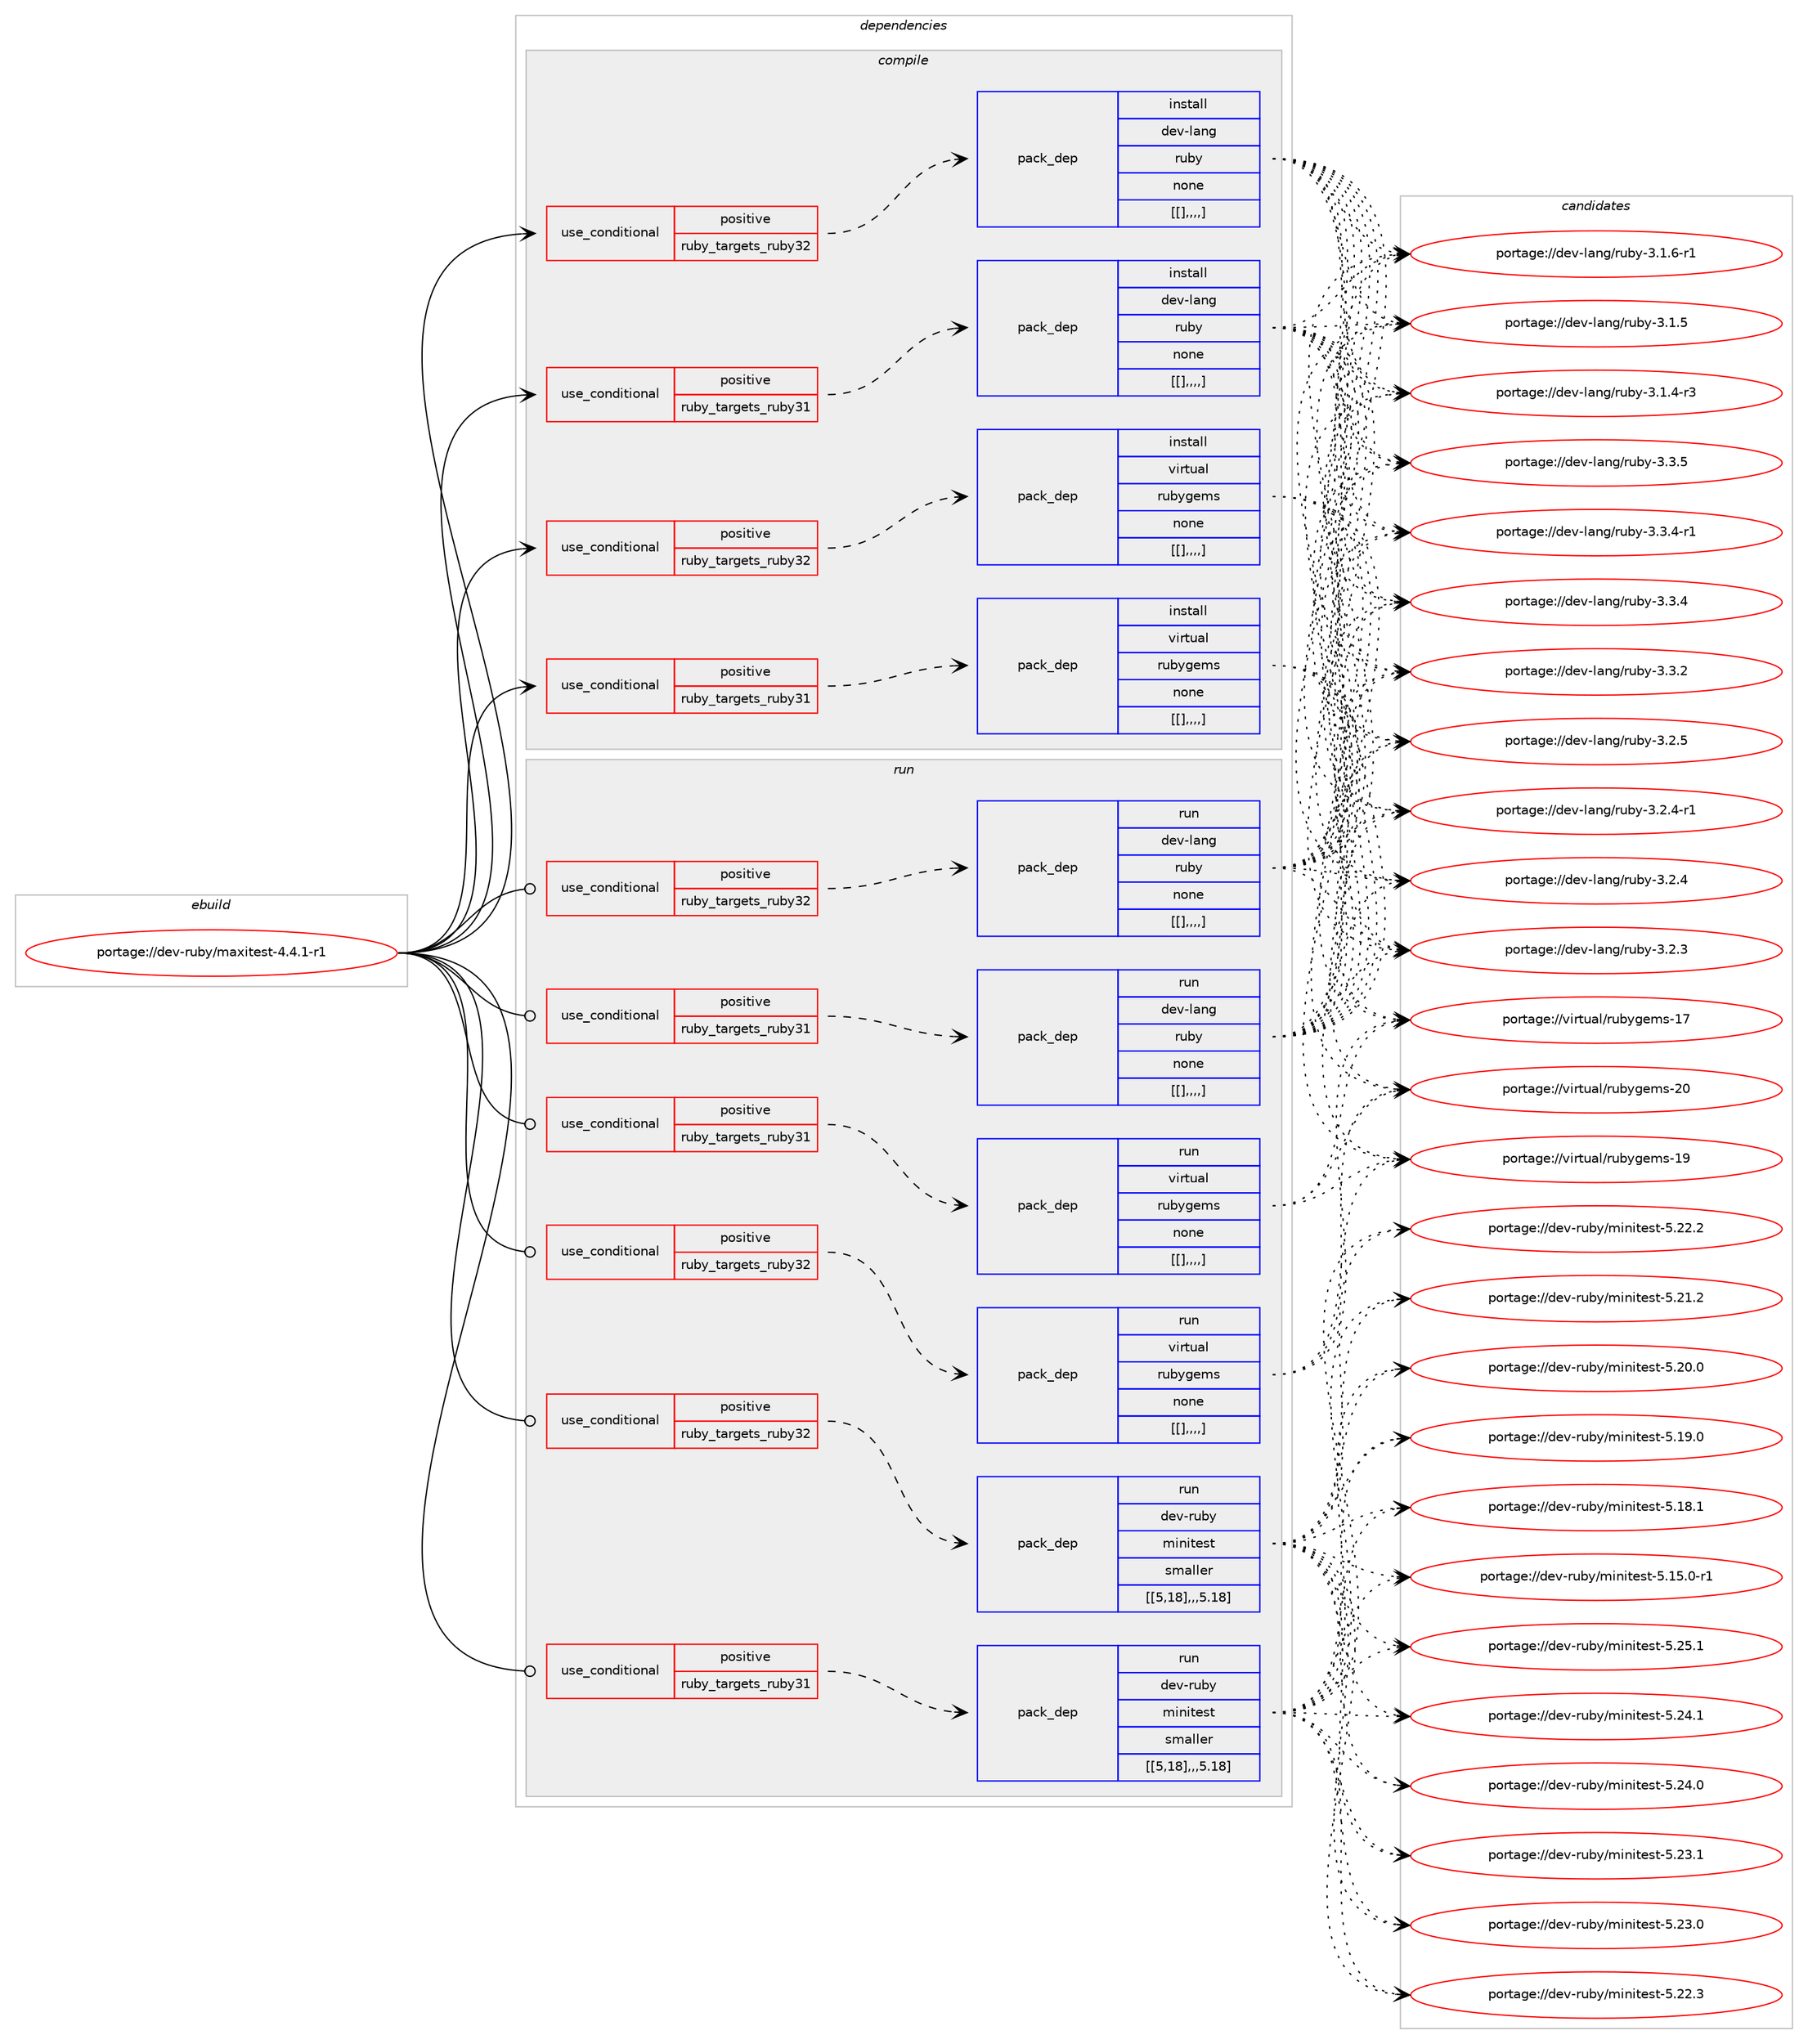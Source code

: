 digraph prolog {

# *************
# Graph options
# *************

newrank=true;
concentrate=true;
compound=true;
graph [rankdir=LR,fontname=Helvetica,fontsize=10,ranksep=1.5];#, ranksep=2.5, nodesep=0.2];
edge  [arrowhead=vee];
node  [fontname=Helvetica,fontsize=10];

# **********
# The ebuild
# **********

subgraph cluster_leftcol {
color=gray;
label=<<i>ebuild</i>>;
id [label="portage://dev-ruby/maxitest-4.4.1-r1", color=red, width=4, href="../dev-ruby/maxitest-4.4.1-r1.svg"];
}

# ****************
# The dependencies
# ****************

subgraph cluster_midcol {
color=gray;
label=<<i>dependencies</i>>;
subgraph cluster_compile {
fillcolor="#eeeeee";
style=filled;
label=<<i>compile</i>>;
subgraph cond51718 {
dependency192288 [label=<<TABLE BORDER="0" CELLBORDER="1" CELLSPACING="0" CELLPADDING="4"><TR><TD ROWSPAN="3" CELLPADDING="10">use_conditional</TD></TR><TR><TD>positive</TD></TR><TR><TD>ruby_targets_ruby31</TD></TR></TABLE>>, shape=none, color=red];
subgraph pack139239 {
dependency192289 [label=<<TABLE BORDER="0" CELLBORDER="1" CELLSPACING="0" CELLPADDING="4" WIDTH="220"><TR><TD ROWSPAN="6" CELLPADDING="30">pack_dep</TD></TR><TR><TD WIDTH="110">install</TD></TR><TR><TD>dev-lang</TD></TR><TR><TD>ruby</TD></TR><TR><TD>none</TD></TR><TR><TD>[[],,,,]</TD></TR></TABLE>>, shape=none, color=blue];
}
dependency192288:e -> dependency192289:w [weight=20,style="dashed",arrowhead="vee"];
}
id:e -> dependency192288:w [weight=20,style="solid",arrowhead="vee"];
subgraph cond51719 {
dependency192290 [label=<<TABLE BORDER="0" CELLBORDER="1" CELLSPACING="0" CELLPADDING="4"><TR><TD ROWSPAN="3" CELLPADDING="10">use_conditional</TD></TR><TR><TD>positive</TD></TR><TR><TD>ruby_targets_ruby31</TD></TR></TABLE>>, shape=none, color=red];
subgraph pack139240 {
dependency192291 [label=<<TABLE BORDER="0" CELLBORDER="1" CELLSPACING="0" CELLPADDING="4" WIDTH="220"><TR><TD ROWSPAN="6" CELLPADDING="30">pack_dep</TD></TR><TR><TD WIDTH="110">install</TD></TR><TR><TD>virtual</TD></TR><TR><TD>rubygems</TD></TR><TR><TD>none</TD></TR><TR><TD>[[],,,,]</TD></TR></TABLE>>, shape=none, color=blue];
}
dependency192290:e -> dependency192291:w [weight=20,style="dashed",arrowhead="vee"];
}
id:e -> dependency192290:w [weight=20,style="solid",arrowhead="vee"];
subgraph cond51720 {
dependency192292 [label=<<TABLE BORDER="0" CELLBORDER="1" CELLSPACING="0" CELLPADDING="4"><TR><TD ROWSPAN="3" CELLPADDING="10">use_conditional</TD></TR><TR><TD>positive</TD></TR><TR><TD>ruby_targets_ruby32</TD></TR></TABLE>>, shape=none, color=red];
subgraph pack139241 {
dependency192293 [label=<<TABLE BORDER="0" CELLBORDER="1" CELLSPACING="0" CELLPADDING="4" WIDTH="220"><TR><TD ROWSPAN="6" CELLPADDING="30">pack_dep</TD></TR><TR><TD WIDTH="110">install</TD></TR><TR><TD>dev-lang</TD></TR><TR><TD>ruby</TD></TR><TR><TD>none</TD></TR><TR><TD>[[],,,,]</TD></TR></TABLE>>, shape=none, color=blue];
}
dependency192292:e -> dependency192293:w [weight=20,style="dashed",arrowhead="vee"];
}
id:e -> dependency192292:w [weight=20,style="solid",arrowhead="vee"];
subgraph cond51721 {
dependency192294 [label=<<TABLE BORDER="0" CELLBORDER="1" CELLSPACING="0" CELLPADDING="4"><TR><TD ROWSPAN="3" CELLPADDING="10">use_conditional</TD></TR><TR><TD>positive</TD></TR><TR><TD>ruby_targets_ruby32</TD></TR></TABLE>>, shape=none, color=red];
subgraph pack139242 {
dependency192295 [label=<<TABLE BORDER="0" CELLBORDER="1" CELLSPACING="0" CELLPADDING="4" WIDTH="220"><TR><TD ROWSPAN="6" CELLPADDING="30">pack_dep</TD></TR><TR><TD WIDTH="110">install</TD></TR><TR><TD>virtual</TD></TR><TR><TD>rubygems</TD></TR><TR><TD>none</TD></TR><TR><TD>[[],,,,]</TD></TR></TABLE>>, shape=none, color=blue];
}
dependency192294:e -> dependency192295:w [weight=20,style="dashed",arrowhead="vee"];
}
id:e -> dependency192294:w [weight=20,style="solid",arrowhead="vee"];
}
subgraph cluster_compileandrun {
fillcolor="#eeeeee";
style=filled;
label=<<i>compile and run</i>>;
}
subgraph cluster_run {
fillcolor="#eeeeee";
style=filled;
label=<<i>run</i>>;
subgraph cond51722 {
dependency192296 [label=<<TABLE BORDER="0" CELLBORDER="1" CELLSPACING="0" CELLPADDING="4"><TR><TD ROWSPAN="3" CELLPADDING="10">use_conditional</TD></TR><TR><TD>positive</TD></TR><TR><TD>ruby_targets_ruby31</TD></TR></TABLE>>, shape=none, color=red];
subgraph pack139243 {
dependency192297 [label=<<TABLE BORDER="0" CELLBORDER="1" CELLSPACING="0" CELLPADDING="4" WIDTH="220"><TR><TD ROWSPAN="6" CELLPADDING="30">pack_dep</TD></TR><TR><TD WIDTH="110">run</TD></TR><TR><TD>dev-lang</TD></TR><TR><TD>ruby</TD></TR><TR><TD>none</TD></TR><TR><TD>[[],,,,]</TD></TR></TABLE>>, shape=none, color=blue];
}
dependency192296:e -> dependency192297:w [weight=20,style="dashed",arrowhead="vee"];
}
id:e -> dependency192296:w [weight=20,style="solid",arrowhead="odot"];
subgraph cond51723 {
dependency192298 [label=<<TABLE BORDER="0" CELLBORDER="1" CELLSPACING="0" CELLPADDING="4"><TR><TD ROWSPAN="3" CELLPADDING="10">use_conditional</TD></TR><TR><TD>positive</TD></TR><TR><TD>ruby_targets_ruby31</TD></TR></TABLE>>, shape=none, color=red];
subgraph pack139244 {
dependency192299 [label=<<TABLE BORDER="0" CELLBORDER="1" CELLSPACING="0" CELLPADDING="4" WIDTH="220"><TR><TD ROWSPAN="6" CELLPADDING="30">pack_dep</TD></TR><TR><TD WIDTH="110">run</TD></TR><TR><TD>dev-ruby</TD></TR><TR><TD>minitest</TD></TR><TR><TD>smaller</TD></TR><TR><TD>[[5,18],,,5.18]</TD></TR></TABLE>>, shape=none, color=blue];
}
dependency192298:e -> dependency192299:w [weight=20,style="dashed",arrowhead="vee"];
}
id:e -> dependency192298:w [weight=20,style="solid",arrowhead="odot"];
subgraph cond51724 {
dependency192300 [label=<<TABLE BORDER="0" CELLBORDER="1" CELLSPACING="0" CELLPADDING="4"><TR><TD ROWSPAN="3" CELLPADDING="10">use_conditional</TD></TR><TR><TD>positive</TD></TR><TR><TD>ruby_targets_ruby31</TD></TR></TABLE>>, shape=none, color=red];
subgraph pack139245 {
dependency192301 [label=<<TABLE BORDER="0" CELLBORDER="1" CELLSPACING="0" CELLPADDING="4" WIDTH="220"><TR><TD ROWSPAN="6" CELLPADDING="30">pack_dep</TD></TR><TR><TD WIDTH="110">run</TD></TR><TR><TD>virtual</TD></TR><TR><TD>rubygems</TD></TR><TR><TD>none</TD></TR><TR><TD>[[],,,,]</TD></TR></TABLE>>, shape=none, color=blue];
}
dependency192300:e -> dependency192301:w [weight=20,style="dashed",arrowhead="vee"];
}
id:e -> dependency192300:w [weight=20,style="solid",arrowhead="odot"];
subgraph cond51725 {
dependency192302 [label=<<TABLE BORDER="0" CELLBORDER="1" CELLSPACING="0" CELLPADDING="4"><TR><TD ROWSPAN="3" CELLPADDING="10">use_conditional</TD></TR><TR><TD>positive</TD></TR><TR><TD>ruby_targets_ruby32</TD></TR></TABLE>>, shape=none, color=red];
subgraph pack139246 {
dependency192303 [label=<<TABLE BORDER="0" CELLBORDER="1" CELLSPACING="0" CELLPADDING="4" WIDTH="220"><TR><TD ROWSPAN="6" CELLPADDING="30">pack_dep</TD></TR><TR><TD WIDTH="110">run</TD></TR><TR><TD>dev-lang</TD></TR><TR><TD>ruby</TD></TR><TR><TD>none</TD></TR><TR><TD>[[],,,,]</TD></TR></TABLE>>, shape=none, color=blue];
}
dependency192302:e -> dependency192303:w [weight=20,style="dashed",arrowhead="vee"];
}
id:e -> dependency192302:w [weight=20,style="solid",arrowhead="odot"];
subgraph cond51726 {
dependency192304 [label=<<TABLE BORDER="0" CELLBORDER="1" CELLSPACING="0" CELLPADDING="4"><TR><TD ROWSPAN="3" CELLPADDING="10">use_conditional</TD></TR><TR><TD>positive</TD></TR><TR><TD>ruby_targets_ruby32</TD></TR></TABLE>>, shape=none, color=red];
subgraph pack139247 {
dependency192305 [label=<<TABLE BORDER="0" CELLBORDER="1" CELLSPACING="0" CELLPADDING="4" WIDTH="220"><TR><TD ROWSPAN="6" CELLPADDING="30">pack_dep</TD></TR><TR><TD WIDTH="110">run</TD></TR><TR><TD>dev-ruby</TD></TR><TR><TD>minitest</TD></TR><TR><TD>smaller</TD></TR><TR><TD>[[5,18],,,5.18]</TD></TR></TABLE>>, shape=none, color=blue];
}
dependency192304:e -> dependency192305:w [weight=20,style="dashed",arrowhead="vee"];
}
id:e -> dependency192304:w [weight=20,style="solid",arrowhead="odot"];
subgraph cond51727 {
dependency192306 [label=<<TABLE BORDER="0" CELLBORDER="1" CELLSPACING="0" CELLPADDING="4"><TR><TD ROWSPAN="3" CELLPADDING="10">use_conditional</TD></TR><TR><TD>positive</TD></TR><TR><TD>ruby_targets_ruby32</TD></TR></TABLE>>, shape=none, color=red];
subgraph pack139248 {
dependency192307 [label=<<TABLE BORDER="0" CELLBORDER="1" CELLSPACING="0" CELLPADDING="4" WIDTH="220"><TR><TD ROWSPAN="6" CELLPADDING="30">pack_dep</TD></TR><TR><TD WIDTH="110">run</TD></TR><TR><TD>virtual</TD></TR><TR><TD>rubygems</TD></TR><TR><TD>none</TD></TR><TR><TD>[[],,,,]</TD></TR></TABLE>>, shape=none, color=blue];
}
dependency192306:e -> dependency192307:w [weight=20,style="dashed",arrowhead="vee"];
}
id:e -> dependency192306:w [weight=20,style="solid",arrowhead="odot"];
}
}

# **************
# The candidates
# **************

subgraph cluster_choices {
rank=same;
color=gray;
label=<<i>candidates</i>>;

subgraph choice139239 {
color=black;
nodesep=1;
choice10010111845108971101034711411798121455146514653 [label="portage://dev-lang/ruby-3.3.5", color=red, width=4,href="../dev-lang/ruby-3.3.5.svg"];
choice100101118451089711010347114117981214551465146524511449 [label="portage://dev-lang/ruby-3.3.4-r1", color=red, width=4,href="../dev-lang/ruby-3.3.4-r1.svg"];
choice10010111845108971101034711411798121455146514652 [label="portage://dev-lang/ruby-3.3.4", color=red, width=4,href="../dev-lang/ruby-3.3.4.svg"];
choice10010111845108971101034711411798121455146514650 [label="portage://dev-lang/ruby-3.3.2", color=red, width=4,href="../dev-lang/ruby-3.3.2.svg"];
choice10010111845108971101034711411798121455146504653 [label="portage://dev-lang/ruby-3.2.5", color=red, width=4,href="../dev-lang/ruby-3.2.5.svg"];
choice100101118451089711010347114117981214551465046524511449 [label="portage://dev-lang/ruby-3.2.4-r1", color=red, width=4,href="../dev-lang/ruby-3.2.4-r1.svg"];
choice10010111845108971101034711411798121455146504652 [label="portage://dev-lang/ruby-3.2.4", color=red, width=4,href="../dev-lang/ruby-3.2.4.svg"];
choice10010111845108971101034711411798121455146504651 [label="portage://dev-lang/ruby-3.2.3", color=red, width=4,href="../dev-lang/ruby-3.2.3.svg"];
choice100101118451089711010347114117981214551464946544511449 [label="portage://dev-lang/ruby-3.1.6-r1", color=red, width=4,href="../dev-lang/ruby-3.1.6-r1.svg"];
choice10010111845108971101034711411798121455146494653 [label="portage://dev-lang/ruby-3.1.5", color=red, width=4,href="../dev-lang/ruby-3.1.5.svg"];
choice100101118451089711010347114117981214551464946524511451 [label="portage://dev-lang/ruby-3.1.4-r3", color=red, width=4,href="../dev-lang/ruby-3.1.4-r3.svg"];
dependency192289:e -> choice10010111845108971101034711411798121455146514653:w [style=dotted,weight="100"];
dependency192289:e -> choice100101118451089711010347114117981214551465146524511449:w [style=dotted,weight="100"];
dependency192289:e -> choice10010111845108971101034711411798121455146514652:w [style=dotted,weight="100"];
dependency192289:e -> choice10010111845108971101034711411798121455146514650:w [style=dotted,weight="100"];
dependency192289:e -> choice10010111845108971101034711411798121455146504653:w [style=dotted,weight="100"];
dependency192289:e -> choice100101118451089711010347114117981214551465046524511449:w [style=dotted,weight="100"];
dependency192289:e -> choice10010111845108971101034711411798121455146504652:w [style=dotted,weight="100"];
dependency192289:e -> choice10010111845108971101034711411798121455146504651:w [style=dotted,weight="100"];
dependency192289:e -> choice100101118451089711010347114117981214551464946544511449:w [style=dotted,weight="100"];
dependency192289:e -> choice10010111845108971101034711411798121455146494653:w [style=dotted,weight="100"];
dependency192289:e -> choice100101118451089711010347114117981214551464946524511451:w [style=dotted,weight="100"];
}
subgraph choice139240 {
color=black;
nodesep=1;
choice118105114116117971084711411798121103101109115455048 [label="portage://virtual/rubygems-20", color=red, width=4,href="../virtual/rubygems-20.svg"];
choice118105114116117971084711411798121103101109115454957 [label="portage://virtual/rubygems-19", color=red, width=4,href="../virtual/rubygems-19.svg"];
choice118105114116117971084711411798121103101109115454955 [label="portage://virtual/rubygems-17", color=red, width=4,href="../virtual/rubygems-17.svg"];
dependency192291:e -> choice118105114116117971084711411798121103101109115455048:w [style=dotted,weight="100"];
dependency192291:e -> choice118105114116117971084711411798121103101109115454957:w [style=dotted,weight="100"];
dependency192291:e -> choice118105114116117971084711411798121103101109115454955:w [style=dotted,weight="100"];
}
subgraph choice139241 {
color=black;
nodesep=1;
choice10010111845108971101034711411798121455146514653 [label="portage://dev-lang/ruby-3.3.5", color=red, width=4,href="../dev-lang/ruby-3.3.5.svg"];
choice100101118451089711010347114117981214551465146524511449 [label="portage://dev-lang/ruby-3.3.4-r1", color=red, width=4,href="../dev-lang/ruby-3.3.4-r1.svg"];
choice10010111845108971101034711411798121455146514652 [label="portage://dev-lang/ruby-3.3.4", color=red, width=4,href="../dev-lang/ruby-3.3.4.svg"];
choice10010111845108971101034711411798121455146514650 [label="portage://dev-lang/ruby-3.3.2", color=red, width=4,href="../dev-lang/ruby-3.3.2.svg"];
choice10010111845108971101034711411798121455146504653 [label="portage://dev-lang/ruby-3.2.5", color=red, width=4,href="../dev-lang/ruby-3.2.5.svg"];
choice100101118451089711010347114117981214551465046524511449 [label="portage://dev-lang/ruby-3.2.4-r1", color=red, width=4,href="../dev-lang/ruby-3.2.4-r1.svg"];
choice10010111845108971101034711411798121455146504652 [label="portage://dev-lang/ruby-3.2.4", color=red, width=4,href="../dev-lang/ruby-3.2.4.svg"];
choice10010111845108971101034711411798121455146504651 [label="portage://dev-lang/ruby-3.2.3", color=red, width=4,href="../dev-lang/ruby-3.2.3.svg"];
choice100101118451089711010347114117981214551464946544511449 [label="portage://dev-lang/ruby-3.1.6-r1", color=red, width=4,href="../dev-lang/ruby-3.1.6-r1.svg"];
choice10010111845108971101034711411798121455146494653 [label="portage://dev-lang/ruby-3.1.5", color=red, width=4,href="../dev-lang/ruby-3.1.5.svg"];
choice100101118451089711010347114117981214551464946524511451 [label="portage://dev-lang/ruby-3.1.4-r3", color=red, width=4,href="../dev-lang/ruby-3.1.4-r3.svg"];
dependency192293:e -> choice10010111845108971101034711411798121455146514653:w [style=dotted,weight="100"];
dependency192293:e -> choice100101118451089711010347114117981214551465146524511449:w [style=dotted,weight="100"];
dependency192293:e -> choice10010111845108971101034711411798121455146514652:w [style=dotted,weight="100"];
dependency192293:e -> choice10010111845108971101034711411798121455146514650:w [style=dotted,weight="100"];
dependency192293:e -> choice10010111845108971101034711411798121455146504653:w [style=dotted,weight="100"];
dependency192293:e -> choice100101118451089711010347114117981214551465046524511449:w [style=dotted,weight="100"];
dependency192293:e -> choice10010111845108971101034711411798121455146504652:w [style=dotted,weight="100"];
dependency192293:e -> choice10010111845108971101034711411798121455146504651:w [style=dotted,weight="100"];
dependency192293:e -> choice100101118451089711010347114117981214551464946544511449:w [style=dotted,weight="100"];
dependency192293:e -> choice10010111845108971101034711411798121455146494653:w [style=dotted,weight="100"];
dependency192293:e -> choice100101118451089711010347114117981214551464946524511451:w [style=dotted,weight="100"];
}
subgraph choice139242 {
color=black;
nodesep=1;
choice118105114116117971084711411798121103101109115455048 [label="portage://virtual/rubygems-20", color=red, width=4,href="../virtual/rubygems-20.svg"];
choice118105114116117971084711411798121103101109115454957 [label="portage://virtual/rubygems-19", color=red, width=4,href="../virtual/rubygems-19.svg"];
choice118105114116117971084711411798121103101109115454955 [label="portage://virtual/rubygems-17", color=red, width=4,href="../virtual/rubygems-17.svg"];
dependency192295:e -> choice118105114116117971084711411798121103101109115455048:w [style=dotted,weight="100"];
dependency192295:e -> choice118105114116117971084711411798121103101109115454957:w [style=dotted,weight="100"];
dependency192295:e -> choice118105114116117971084711411798121103101109115454955:w [style=dotted,weight="100"];
}
subgraph choice139243 {
color=black;
nodesep=1;
choice10010111845108971101034711411798121455146514653 [label="portage://dev-lang/ruby-3.3.5", color=red, width=4,href="../dev-lang/ruby-3.3.5.svg"];
choice100101118451089711010347114117981214551465146524511449 [label="portage://dev-lang/ruby-3.3.4-r1", color=red, width=4,href="../dev-lang/ruby-3.3.4-r1.svg"];
choice10010111845108971101034711411798121455146514652 [label="portage://dev-lang/ruby-3.3.4", color=red, width=4,href="../dev-lang/ruby-3.3.4.svg"];
choice10010111845108971101034711411798121455146514650 [label="portage://dev-lang/ruby-3.3.2", color=red, width=4,href="../dev-lang/ruby-3.3.2.svg"];
choice10010111845108971101034711411798121455146504653 [label="portage://dev-lang/ruby-3.2.5", color=red, width=4,href="../dev-lang/ruby-3.2.5.svg"];
choice100101118451089711010347114117981214551465046524511449 [label="portage://dev-lang/ruby-3.2.4-r1", color=red, width=4,href="../dev-lang/ruby-3.2.4-r1.svg"];
choice10010111845108971101034711411798121455146504652 [label="portage://dev-lang/ruby-3.2.4", color=red, width=4,href="../dev-lang/ruby-3.2.4.svg"];
choice10010111845108971101034711411798121455146504651 [label="portage://dev-lang/ruby-3.2.3", color=red, width=4,href="../dev-lang/ruby-3.2.3.svg"];
choice100101118451089711010347114117981214551464946544511449 [label="portage://dev-lang/ruby-3.1.6-r1", color=red, width=4,href="../dev-lang/ruby-3.1.6-r1.svg"];
choice10010111845108971101034711411798121455146494653 [label="portage://dev-lang/ruby-3.1.5", color=red, width=4,href="../dev-lang/ruby-3.1.5.svg"];
choice100101118451089711010347114117981214551464946524511451 [label="portage://dev-lang/ruby-3.1.4-r3", color=red, width=4,href="../dev-lang/ruby-3.1.4-r3.svg"];
dependency192297:e -> choice10010111845108971101034711411798121455146514653:w [style=dotted,weight="100"];
dependency192297:e -> choice100101118451089711010347114117981214551465146524511449:w [style=dotted,weight="100"];
dependency192297:e -> choice10010111845108971101034711411798121455146514652:w [style=dotted,weight="100"];
dependency192297:e -> choice10010111845108971101034711411798121455146514650:w [style=dotted,weight="100"];
dependency192297:e -> choice10010111845108971101034711411798121455146504653:w [style=dotted,weight="100"];
dependency192297:e -> choice100101118451089711010347114117981214551465046524511449:w [style=dotted,weight="100"];
dependency192297:e -> choice10010111845108971101034711411798121455146504652:w [style=dotted,weight="100"];
dependency192297:e -> choice10010111845108971101034711411798121455146504651:w [style=dotted,weight="100"];
dependency192297:e -> choice100101118451089711010347114117981214551464946544511449:w [style=dotted,weight="100"];
dependency192297:e -> choice10010111845108971101034711411798121455146494653:w [style=dotted,weight="100"];
dependency192297:e -> choice100101118451089711010347114117981214551464946524511451:w [style=dotted,weight="100"];
}
subgraph choice139244 {
color=black;
nodesep=1;
choice10010111845114117981214710910511010511610111511645534650534649 [label="portage://dev-ruby/minitest-5.25.1", color=red, width=4,href="../dev-ruby/minitest-5.25.1.svg"];
choice10010111845114117981214710910511010511610111511645534650524649 [label="portage://dev-ruby/minitest-5.24.1", color=red, width=4,href="../dev-ruby/minitest-5.24.1.svg"];
choice10010111845114117981214710910511010511610111511645534650524648 [label="portage://dev-ruby/minitest-5.24.0", color=red, width=4,href="../dev-ruby/minitest-5.24.0.svg"];
choice10010111845114117981214710910511010511610111511645534650514649 [label="portage://dev-ruby/minitest-5.23.1", color=red, width=4,href="../dev-ruby/minitest-5.23.1.svg"];
choice10010111845114117981214710910511010511610111511645534650514648 [label="portage://dev-ruby/minitest-5.23.0", color=red, width=4,href="../dev-ruby/minitest-5.23.0.svg"];
choice10010111845114117981214710910511010511610111511645534650504651 [label="portage://dev-ruby/minitest-5.22.3", color=red, width=4,href="../dev-ruby/minitest-5.22.3.svg"];
choice10010111845114117981214710910511010511610111511645534650504650 [label="portage://dev-ruby/minitest-5.22.2", color=red, width=4,href="../dev-ruby/minitest-5.22.2.svg"];
choice10010111845114117981214710910511010511610111511645534650494650 [label="portage://dev-ruby/minitest-5.21.2", color=red, width=4,href="../dev-ruby/minitest-5.21.2.svg"];
choice10010111845114117981214710910511010511610111511645534650484648 [label="portage://dev-ruby/minitest-5.20.0", color=red, width=4,href="../dev-ruby/minitest-5.20.0.svg"];
choice10010111845114117981214710910511010511610111511645534649574648 [label="portage://dev-ruby/minitest-5.19.0", color=red, width=4,href="../dev-ruby/minitest-5.19.0.svg"];
choice10010111845114117981214710910511010511610111511645534649564649 [label="portage://dev-ruby/minitest-5.18.1", color=red, width=4,href="../dev-ruby/minitest-5.18.1.svg"];
choice100101118451141179812147109105110105116101115116455346495346484511449 [label="portage://dev-ruby/minitest-5.15.0-r1", color=red, width=4,href="../dev-ruby/minitest-5.15.0-r1.svg"];
dependency192299:e -> choice10010111845114117981214710910511010511610111511645534650534649:w [style=dotted,weight="100"];
dependency192299:e -> choice10010111845114117981214710910511010511610111511645534650524649:w [style=dotted,weight="100"];
dependency192299:e -> choice10010111845114117981214710910511010511610111511645534650524648:w [style=dotted,weight="100"];
dependency192299:e -> choice10010111845114117981214710910511010511610111511645534650514649:w [style=dotted,weight="100"];
dependency192299:e -> choice10010111845114117981214710910511010511610111511645534650514648:w [style=dotted,weight="100"];
dependency192299:e -> choice10010111845114117981214710910511010511610111511645534650504651:w [style=dotted,weight="100"];
dependency192299:e -> choice10010111845114117981214710910511010511610111511645534650504650:w [style=dotted,weight="100"];
dependency192299:e -> choice10010111845114117981214710910511010511610111511645534650494650:w [style=dotted,weight="100"];
dependency192299:e -> choice10010111845114117981214710910511010511610111511645534650484648:w [style=dotted,weight="100"];
dependency192299:e -> choice10010111845114117981214710910511010511610111511645534649574648:w [style=dotted,weight="100"];
dependency192299:e -> choice10010111845114117981214710910511010511610111511645534649564649:w [style=dotted,weight="100"];
dependency192299:e -> choice100101118451141179812147109105110105116101115116455346495346484511449:w [style=dotted,weight="100"];
}
subgraph choice139245 {
color=black;
nodesep=1;
choice118105114116117971084711411798121103101109115455048 [label="portage://virtual/rubygems-20", color=red, width=4,href="../virtual/rubygems-20.svg"];
choice118105114116117971084711411798121103101109115454957 [label="portage://virtual/rubygems-19", color=red, width=4,href="../virtual/rubygems-19.svg"];
choice118105114116117971084711411798121103101109115454955 [label="portage://virtual/rubygems-17", color=red, width=4,href="../virtual/rubygems-17.svg"];
dependency192301:e -> choice118105114116117971084711411798121103101109115455048:w [style=dotted,weight="100"];
dependency192301:e -> choice118105114116117971084711411798121103101109115454957:w [style=dotted,weight="100"];
dependency192301:e -> choice118105114116117971084711411798121103101109115454955:w [style=dotted,weight="100"];
}
subgraph choice139246 {
color=black;
nodesep=1;
choice10010111845108971101034711411798121455146514653 [label="portage://dev-lang/ruby-3.3.5", color=red, width=4,href="../dev-lang/ruby-3.3.5.svg"];
choice100101118451089711010347114117981214551465146524511449 [label="portage://dev-lang/ruby-3.3.4-r1", color=red, width=4,href="../dev-lang/ruby-3.3.4-r1.svg"];
choice10010111845108971101034711411798121455146514652 [label="portage://dev-lang/ruby-3.3.4", color=red, width=4,href="../dev-lang/ruby-3.3.4.svg"];
choice10010111845108971101034711411798121455146514650 [label="portage://dev-lang/ruby-3.3.2", color=red, width=4,href="../dev-lang/ruby-3.3.2.svg"];
choice10010111845108971101034711411798121455146504653 [label="portage://dev-lang/ruby-3.2.5", color=red, width=4,href="../dev-lang/ruby-3.2.5.svg"];
choice100101118451089711010347114117981214551465046524511449 [label="portage://dev-lang/ruby-3.2.4-r1", color=red, width=4,href="../dev-lang/ruby-3.2.4-r1.svg"];
choice10010111845108971101034711411798121455146504652 [label="portage://dev-lang/ruby-3.2.4", color=red, width=4,href="../dev-lang/ruby-3.2.4.svg"];
choice10010111845108971101034711411798121455146504651 [label="portage://dev-lang/ruby-3.2.3", color=red, width=4,href="../dev-lang/ruby-3.2.3.svg"];
choice100101118451089711010347114117981214551464946544511449 [label="portage://dev-lang/ruby-3.1.6-r1", color=red, width=4,href="../dev-lang/ruby-3.1.6-r1.svg"];
choice10010111845108971101034711411798121455146494653 [label="portage://dev-lang/ruby-3.1.5", color=red, width=4,href="../dev-lang/ruby-3.1.5.svg"];
choice100101118451089711010347114117981214551464946524511451 [label="portage://dev-lang/ruby-3.1.4-r3", color=red, width=4,href="../dev-lang/ruby-3.1.4-r3.svg"];
dependency192303:e -> choice10010111845108971101034711411798121455146514653:w [style=dotted,weight="100"];
dependency192303:e -> choice100101118451089711010347114117981214551465146524511449:w [style=dotted,weight="100"];
dependency192303:e -> choice10010111845108971101034711411798121455146514652:w [style=dotted,weight="100"];
dependency192303:e -> choice10010111845108971101034711411798121455146514650:w [style=dotted,weight="100"];
dependency192303:e -> choice10010111845108971101034711411798121455146504653:w [style=dotted,weight="100"];
dependency192303:e -> choice100101118451089711010347114117981214551465046524511449:w [style=dotted,weight="100"];
dependency192303:e -> choice10010111845108971101034711411798121455146504652:w [style=dotted,weight="100"];
dependency192303:e -> choice10010111845108971101034711411798121455146504651:w [style=dotted,weight="100"];
dependency192303:e -> choice100101118451089711010347114117981214551464946544511449:w [style=dotted,weight="100"];
dependency192303:e -> choice10010111845108971101034711411798121455146494653:w [style=dotted,weight="100"];
dependency192303:e -> choice100101118451089711010347114117981214551464946524511451:w [style=dotted,weight="100"];
}
subgraph choice139247 {
color=black;
nodesep=1;
choice10010111845114117981214710910511010511610111511645534650534649 [label="portage://dev-ruby/minitest-5.25.1", color=red, width=4,href="../dev-ruby/minitest-5.25.1.svg"];
choice10010111845114117981214710910511010511610111511645534650524649 [label="portage://dev-ruby/minitest-5.24.1", color=red, width=4,href="../dev-ruby/minitest-5.24.1.svg"];
choice10010111845114117981214710910511010511610111511645534650524648 [label="portage://dev-ruby/minitest-5.24.0", color=red, width=4,href="../dev-ruby/minitest-5.24.0.svg"];
choice10010111845114117981214710910511010511610111511645534650514649 [label="portage://dev-ruby/minitest-5.23.1", color=red, width=4,href="../dev-ruby/minitest-5.23.1.svg"];
choice10010111845114117981214710910511010511610111511645534650514648 [label="portage://dev-ruby/minitest-5.23.0", color=red, width=4,href="../dev-ruby/minitest-5.23.0.svg"];
choice10010111845114117981214710910511010511610111511645534650504651 [label="portage://dev-ruby/minitest-5.22.3", color=red, width=4,href="../dev-ruby/minitest-5.22.3.svg"];
choice10010111845114117981214710910511010511610111511645534650504650 [label="portage://dev-ruby/minitest-5.22.2", color=red, width=4,href="../dev-ruby/minitest-5.22.2.svg"];
choice10010111845114117981214710910511010511610111511645534650494650 [label="portage://dev-ruby/minitest-5.21.2", color=red, width=4,href="../dev-ruby/minitest-5.21.2.svg"];
choice10010111845114117981214710910511010511610111511645534650484648 [label="portage://dev-ruby/minitest-5.20.0", color=red, width=4,href="../dev-ruby/minitest-5.20.0.svg"];
choice10010111845114117981214710910511010511610111511645534649574648 [label="portage://dev-ruby/minitest-5.19.0", color=red, width=4,href="../dev-ruby/minitest-5.19.0.svg"];
choice10010111845114117981214710910511010511610111511645534649564649 [label="portage://dev-ruby/minitest-5.18.1", color=red, width=4,href="../dev-ruby/minitest-5.18.1.svg"];
choice100101118451141179812147109105110105116101115116455346495346484511449 [label="portage://dev-ruby/minitest-5.15.0-r1", color=red, width=4,href="../dev-ruby/minitest-5.15.0-r1.svg"];
dependency192305:e -> choice10010111845114117981214710910511010511610111511645534650534649:w [style=dotted,weight="100"];
dependency192305:e -> choice10010111845114117981214710910511010511610111511645534650524649:w [style=dotted,weight="100"];
dependency192305:e -> choice10010111845114117981214710910511010511610111511645534650524648:w [style=dotted,weight="100"];
dependency192305:e -> choice10010111845114117981214710910511010511610111511645534650514649:w [style=dotted,weight="100"];
dependency192305:e -> choice10010111845114117981214710910511010511610111511645534650514648:w [style=dotted,weight="100"];
dependency192305:e -> choice10010111845114117981214710910511010511610111511645534650504651:w [style=dotted,weight="100"];
dependency192305:e -> choice10010111845114117981214710910511010511610111511645534650504650:w [style=dotted,weight="100"];
dependency192305:e -> choice10010111845114117981214710910511010511610111511645534650494650:w [style=dotted,weight="100"];
dependency192305:e -> choice10010111845114117981214710910511010511610111511645534650484648:w [style=dotted,weight="100"];
dependency192305:e -> choice10010111845114117981214710910511010511610111511645534649574648:w [style=dotted,weight="100"];
dependency192305:e -> choice10010111845114117981214710910511010511610111511645534649564649:w [style=dotted,weight="100"];
dependency192305:e -> choice100101118451141179812147109105110105116101115116455346495346484511449:w [style=dotted,weight="100"];
}
subgraph choice139248 {
color=black;
nodesep=1;
choice118105114116117971084711411798121103101109115455048 [label="portage://virtual/rubygems-20", color=red, width=4,href="../virtual/rubygems-20.svg"];
choice118105114116117971084711411798121103101109115454957 [label="portage://virtual/rubygems-19", color=red, width=4,href="../virtual/rubygems-19.svg"];
choice118105114116117971084711411798121103101109115454955 [label="portage://virtual/rubygems-17", color=red, width=4,href="../virtual/rubygems-17.svg"];
dependency192307:e -> choice118105114116117971084711411798121103101109115455048:w [style=dotted,weight="100"];
dependency192307:e -> choice118105114116117971084711411798121103101109115454957:w [style=dotted,weight="100"];
dependency192307:e -> choice118105114116117971084711411798121103101109115454955:w [style=dotted,weight="100"];
}
}

}
